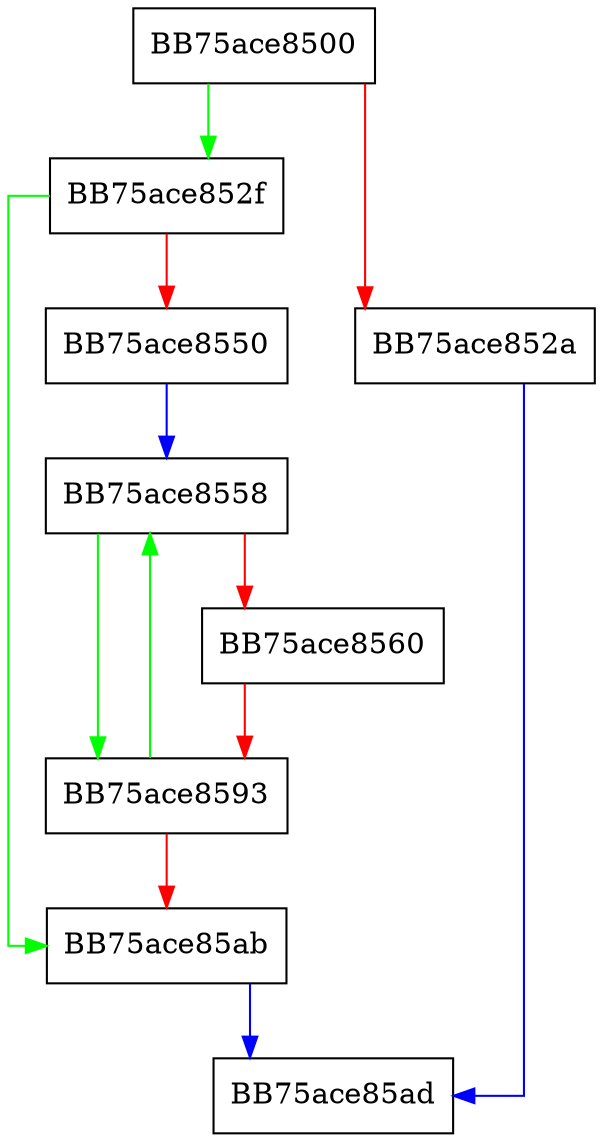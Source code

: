 digraph _get_gpu_control_flow_results {
  node [shape="box"];
  graph [splines=ortho];
  BB75ace8500 -> BB75ace852f [color="green"];
  BB75ace8500 -> BB75ace852a [color="red"];
  BB75ace852a -> BB75ace85ad [color="blue"];
  BB75ace852f -> BB75ace85ab [color="green"];
  BB75ace852f -> BB75ace8550 [color="red"];
  BB75ace8550 -> BB75ace8558 [color="blue"];
  BB75ace8558 -> BB75ace8593 [color="green"];
  BB75ace8558 -> BB75ace8560 [color="red"];
  BB75ace8560 -> BB75ace8593 [color="red"];
  BB75ace8593 -> BB75ace8558 [color="green"];
  BB75ace8593 -> BB75ace85ab [color="red"];
  BB75ace85ab -> BB75ace85ad [color="blue"];
}